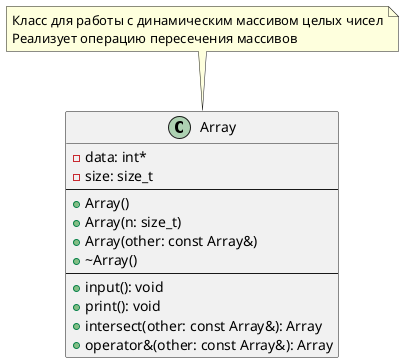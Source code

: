 @startuml
' Класс Array
class Array {
  - data: int*
  - size: size_t
  --
  + Array()
  + Array(n: size_t)
  + Array(other: const Array&)
  + ~Array()
  --
  + input(): void
  + print(): void
  + intersect(other: const Array&): Array
  + operator&(other: const Array&): Array
}

' Примечания
note top of Array
  Класс для работы с динамическим массивом целых чисел
  Реализует операцию пересечения массивов
end note

@enduml
